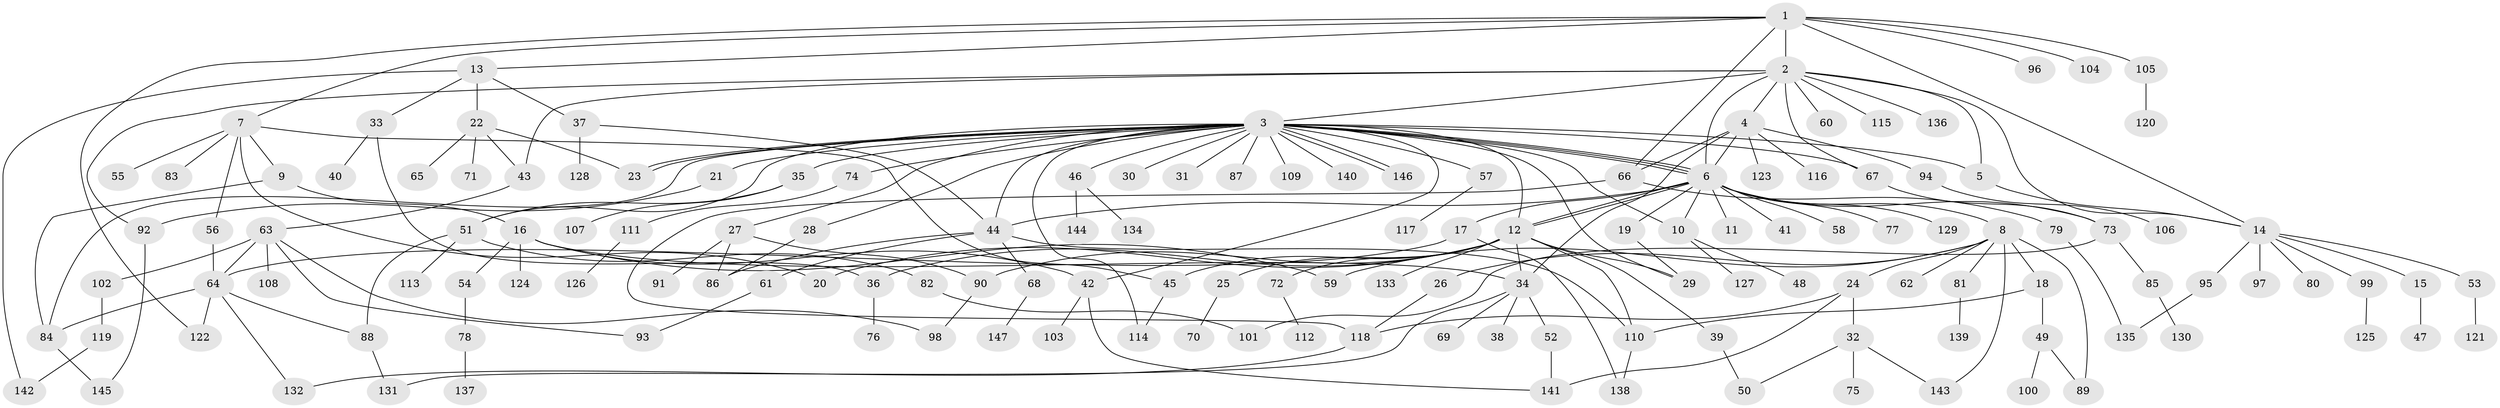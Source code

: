 // coarse degree distribution, {3: 0.06666666666666667, 19: 0.022222222222222223, 2: 0.08888888888888889, 1: 0.37777777777777777, 4: 0.1111111111111111, 5: 0.1111111111111111, 6: 0.08888888888888889, 7: 0.044444444444444446, 11: 0.022222222222222223, 8: 0.022222222222222223, 10: 0.022222222222222223, 9: 0.022222222222222223}
// Generated by graph-tools (version 1.1) at 2025/36/03/04/25 23:36:42]
// undirected, 147 vertices, 204 edges
graph export_dot {
  node [color=gray90,style=filled];
  1;
  2;
  3;
  4;
  5;
  6;
  7;
  8;
  9;
  10;
  11;
  12;
  13;
  14;
  15;
  16;
  17;
  18;
  19;
  20;
  21;
  22;
  23;
  24;
  25;
  26;
  27;
  28;
  29;
  30;
  31;
  32;
  33;
  34;
  35;
  36;
  37;
  38;
  39;
  40;
  41;
  42;
  43;
  44;
  45;
  46;
  47;
  48;
  49;
  50;
  51;
  52;
  53;
  54;
  55;
  56;
  57;
  58;
  59;
  60;
  61;
  62;
  63;
  64;
  65;
  66;
  67;
  68;
  69;
  70;
  71;
  72;
  73;
  74;
  75;
  76;
  77;
  78;
  79;
  80;
  81;
  82;
  83;
  84;
  85;
  86;
  87;
  88;
  89;
  90;
  91;
  92;
  93;
  94;
  95;
  96;
  97;
  98;
  99;
  100;
  101;
  102;
  103;
  104;
  105;
  106;
  107;
  108;
  109;
  110;
  111;
  112;
  113;
  114;
  115;
  116;
  117;
  118;
  119;
  120;
  121;
  122;
  123;
  124;
  125;
  126;
  127;
  128;
  129;
  130;
  131;
  132;
  133;
  134;
  135;
  136;
  137;
  138;
  139;
  140;
  141;
  142;
  143;
  144;
  145;
  146;
  147;
  1 -- 2;
  1 -- 7;
  1 -- 13;
  1 -- 14;
  1 -- 66;
  1 -- 96;
  1 -- 104;
  1 -- 105;
  1 -- 122;
  2 -- 3;
  2 -- 4;
  2 -- 5;
  2 -- 6;
  2 -- 14;
  2 -- 43;
  2 -- 60;
  2 -- 67;
  2 -- 92;
  2 -- 115;
  2 -- 136;
  3 -- 5;
  3 -- 6;
  3 -- 6;
  3 -- 6;
  3 -- 10;
  3 -- 12;
  3 -- 21;
  3 -- 23;
  3 -- 23;
  3 -- 27;
  3 -- 28;
  3 -- 29;
  3 -- 30;
  3 -- 31;
  3 -- 35;
  3 -- 42;
  3 -- 44;
  3 -- 46;
  3 -- 51;
  3 -- 57;
  3 -- 67;
  3 -- 74;
  3 -- 84;
  3 -- 87;
  3 -- 109;
  3 -- 114;
  3 -- 140;
  3 -- 146;
  3 -- 146;
  4 -- 6;
  4 -- 34;
  4 -- 66;
  4 -- 94;
  4 -- 116;
  4 -- 123;
  5 -- 14;
  6 -- 8;
  6 -- 10;
  6 -- 11;
  6 -- 12;
  6 -- 12;
  6 -- 17;
  6 -- 19;
  6 -- 41;
  6 -- 44;
  6 -- 58;
  6 -- 73;
  6 -- 77;
  6 -- 129;
  7 -- 9;
  7 -- 20;
  7 -- 45;
  7 -- 55;
  7 -- 56;
  7 -- 83;
  8 -- 18;
  8 -- 24;
  8 -- 26;
  8 -- 59;
  8 -- 62;
  8 -- 81;
  8 -- 89;
  8 -- 143;
  9 -- 16;
  9 -- 84;
  10 -- 48;
  10 -- 127;
  12 -- 20;
  12 -- 25;
  12 -- 29;
  12 -- 34;
  12 -- 36;
  12 -- 39;
  12 -- 45;
  12 -- 72;
  12 -- 90;
  12 -- 110;
  12 -- 133;
  13 -- 22;
  13 -- 33;
  13 -- 37;
  13 -- 142;
  14 -- 15;
  14 -- 53;
  14 -- 80;
  14 -- 95;
  14 -- 97;
  14 -- 99;
  15 -- 47;
  16 -- 34;
  16 -- 42;
  16 -- 54;
  16 -- 59;
  16 -- 124;
  17 -- 64;
  17 -- 138;
  18 -- 49;
  18 -- 110;
  19 -- 29;
  21 -- 92;
  22 -- 23;
  22 -- 43;
  22 -- 65;
  22 -- 71;
  24 -- 32;
  24 -- 118;
  24 -- 141;
  25 -- 70;
  26 -- 118;
  27 -- 86;
  27 -- 90;
  27 -- 91;
  28 -- 86;
  32 -- 50;
  32 -- 75;
  32 -- 143;
  33 -- 36;
  33 -- 40;
  34 -- 38;
  34 -- 52;
  34 -- 69;
  34 -- 131;
  35 -- 51;
  35 -- 107;
  36 -- 76;
  37 -- 44;
  37 -- 128;
  39 -- 50;
  42 -- 103;
  42 -- 141;
  43 -- 63;
  44 -- 61;
  44 -- 68;
  44 -- 86;
  44 -- 110;
  45 -- 114;
  46 -- 134;
  46 -- 144;
  49 -- 89;
  49 -- 100;
  51 -- 82;
  51 -- 88;
  51 -- 113;
  52 -- 141;
  53 -- 121;
  54 -- 78;
  56 -- 64;
  57 -- 117;
  61 -- 93;
  63 -- 64;
  63 -- 93;
  63 -- 98;
  63 -- 102;
  63 -- 108;
  64 -- 84;
  64 -- 88;
  64 -- 122;
  64 -- 132;
  66 -- 79;
  66 -- 118;
  67 -- 73;
  68 -- 147;
  72 -- 112;
  73 -- 85;
  73 -- 101;
  74 -- 111;
  78 -- 137;
  79 -- 135;
  81 -- 139;
  82 -- 101;
  84 -- 145;
  85 -- 130;
  88 -- 131;
  90 -- 98;
  92 -- 145;
  94 -- 106;
  95 -- 135;
  99 -- 125;
  102 -- 119;
  105 -- 120;
  110 -- 138;
  111 -- 126;
  118 -- 132;
  119 -- 142;
}
